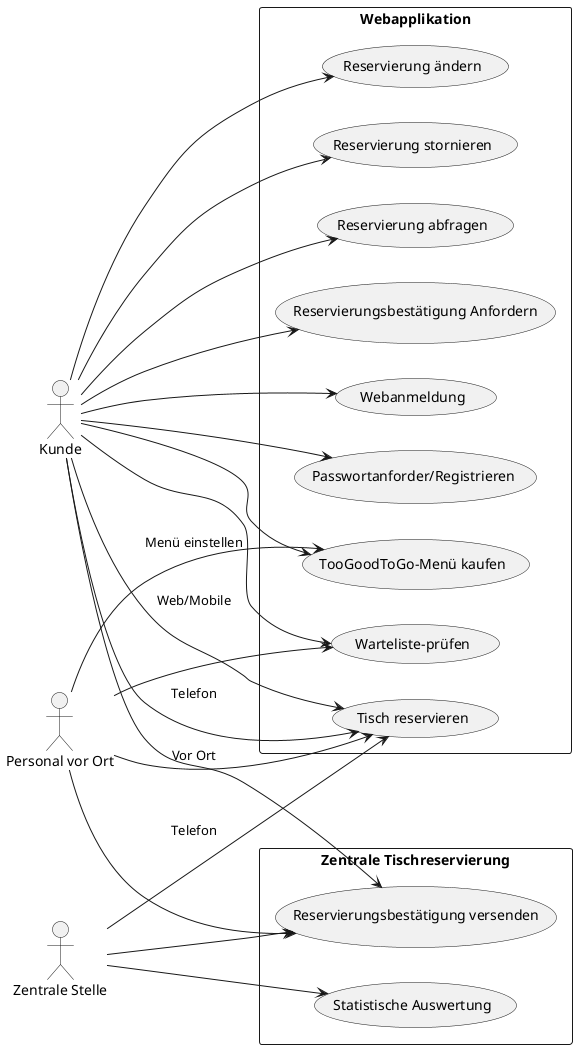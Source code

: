 @startuml
left to right direction
skinparam packageStyle rectangle

actor "Kunde" as Customer
actor "Personal vor Ort" as Staff
actor "Zentrale Stelle" as CentralOffice

package "Webapplikation" {
    usecase "Tisch reservieren" as UC1
    usecase "Reservierung ändern" as UC2
    usecase "Reservierung stornieren" as UC3
    usecase "Reservierung abfragen" as UC4
    usecase "TooGoodToGo-Menü kaufen" as UC5
    usecase "Warteliste-prüfen" as UC8
    usecase "Reservierungsbestätigung Anfordern" as UC9
    usecase "Webanmeldung" as UC10
    usecase "Passwortanforder/Registrieren" as UC11
    

}

package "Zentrale Tischreservierung" {
    usecase "Reservierungsbestätigung versenden" as UC6
    usecase "Statistische Auswertung" as UC7
}

Customer --> UC1 : "Web/Mobile"
Customer --> UC2
Customer --> UC3
Customer --> UC4
Customer --> UC5
Customer --> UC8
Customer --> UC9
Customer --> UC10
Customer --> UC11



Customer --> UC1 : "Telefon"
Customer --> UC6

Staff --> UC1 : "Vor Ort"
Staff --> UC5 : "Menü einstellen"
Staff --> UC6
Staff --> UC8

CentralOffice --> UC1 : "Telefon"
CentralOffice --> UC6
CentralOffice --> UC7

@enduml


